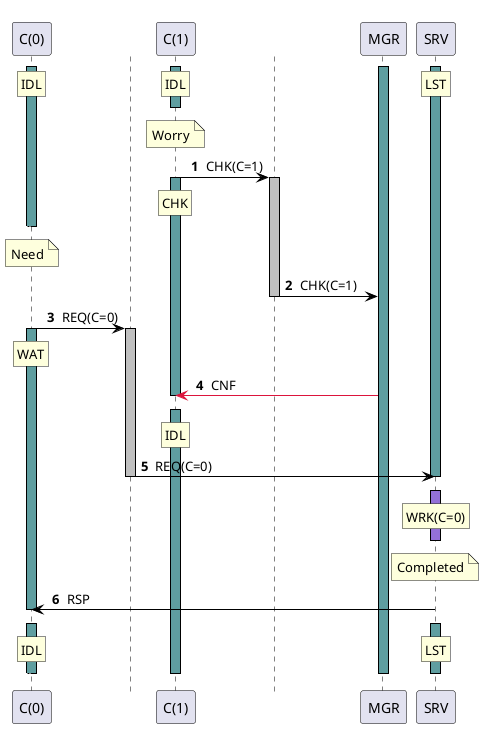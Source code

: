 @startuml
autonumber " <b>#</b> "
skinparam shadowing false
skinparam sequence {
ArrowColor Black
ActorBorderColor Black
LifeLineBorderColor Black
LifeLineBackgroundColor Black
ParticipantBorderColor Black
}
skinparam ControlBorderColor White
skinparam ControlBackgroundColor White
participant "C(0)" as A0 order 10100
activate A0 #CadetBlue
participant "C(1)" as A1 order 10200
activate A1 #CadetBlue
participant "MGR" as A2 order 10300
activate A2 #CadetBlue
participant "SRV" as A3 order 10400
activate A3 #CadetBlue
rnote over A0 : IDL
/ rnote over A1 : IDL
/ rnote over A3 : LST
autonumber stop
[<[#White]-- A0
autonumber resume
deactivate A1
note over A1 : Worry
control " " as T0 order 10201
A1 -> T0 : CHK(C=1)
activate T0 #Silver
activate A1 #CadetBlue
rnote over A1 : CHK
autonumber stop
[<[#White]-- A0
autonumber resume
deactivate A0
note over A0 : Need
T0 -> A2 : CHK(C=1)
deactivate T0
control " " as T1 order 10101
A0 -> T1 : REQ(C=0)
activate T1 #Silver
activate A0 #CadetBlue
rnote over A0 : WAT
A2 -[#Crimson]> A1 : CNF
deactivate A1
autonumber stop
[<[#White]-- A0
autonumber resume
activate A1 #CadetBlue
rnote over A1 : IDL
T1 -> A3 : REQ(C=0)
deactivate T1
deactivate A3
autonumber stop
[<[#White]-- A0
autonumber resume
activate A3 #MediumPurple
rnote over A3 : WRK(C=0)
autonumber stop
[<[#White]-- A0
autonumber resume
deactivate A3
note over A3 : Completed
A3 -> A0 : RSP
deactivate A0
autonumber stop
[<[#White]-- A0
autonumber resume
activate A3 #CadetBlue
activate A0 #CadetBlue
rnote over A3 : LST
/ rnote over A0 : IDL
autonumber stop
[<[#White]-- A0
autonumber resume
deactivate A0
deactivate A1
deactivate A2
deactivate A3
@enduml

